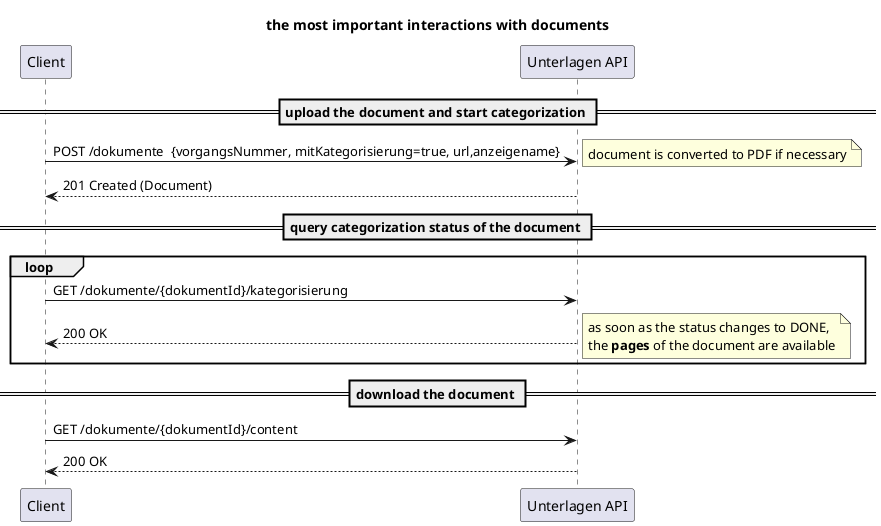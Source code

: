@startuml
title the most important interactions with documents

participant Client as c
participant "Unterlagen API" as api

== upload the document and start categorization ==
c -> api: POST /dokumente  {vorgangsNummer, mitKategorisierung=true, url,anzeigename}
note right: document is converted to PDF if necessary
api --> c: 201 Created (Document)

== query categorization status of the document ==
loop
c -> api: GET /dokumente/{dokumentId}/kategorisierung
api --> c: 200 OK
note right
   as soon as the status changes to DONE,
   the **pages** of the document are available
end note
end

== download the document ==
c -> api: GET /dokumente/{dokumentId}/content
api --> c: 200 OK

@enduml
